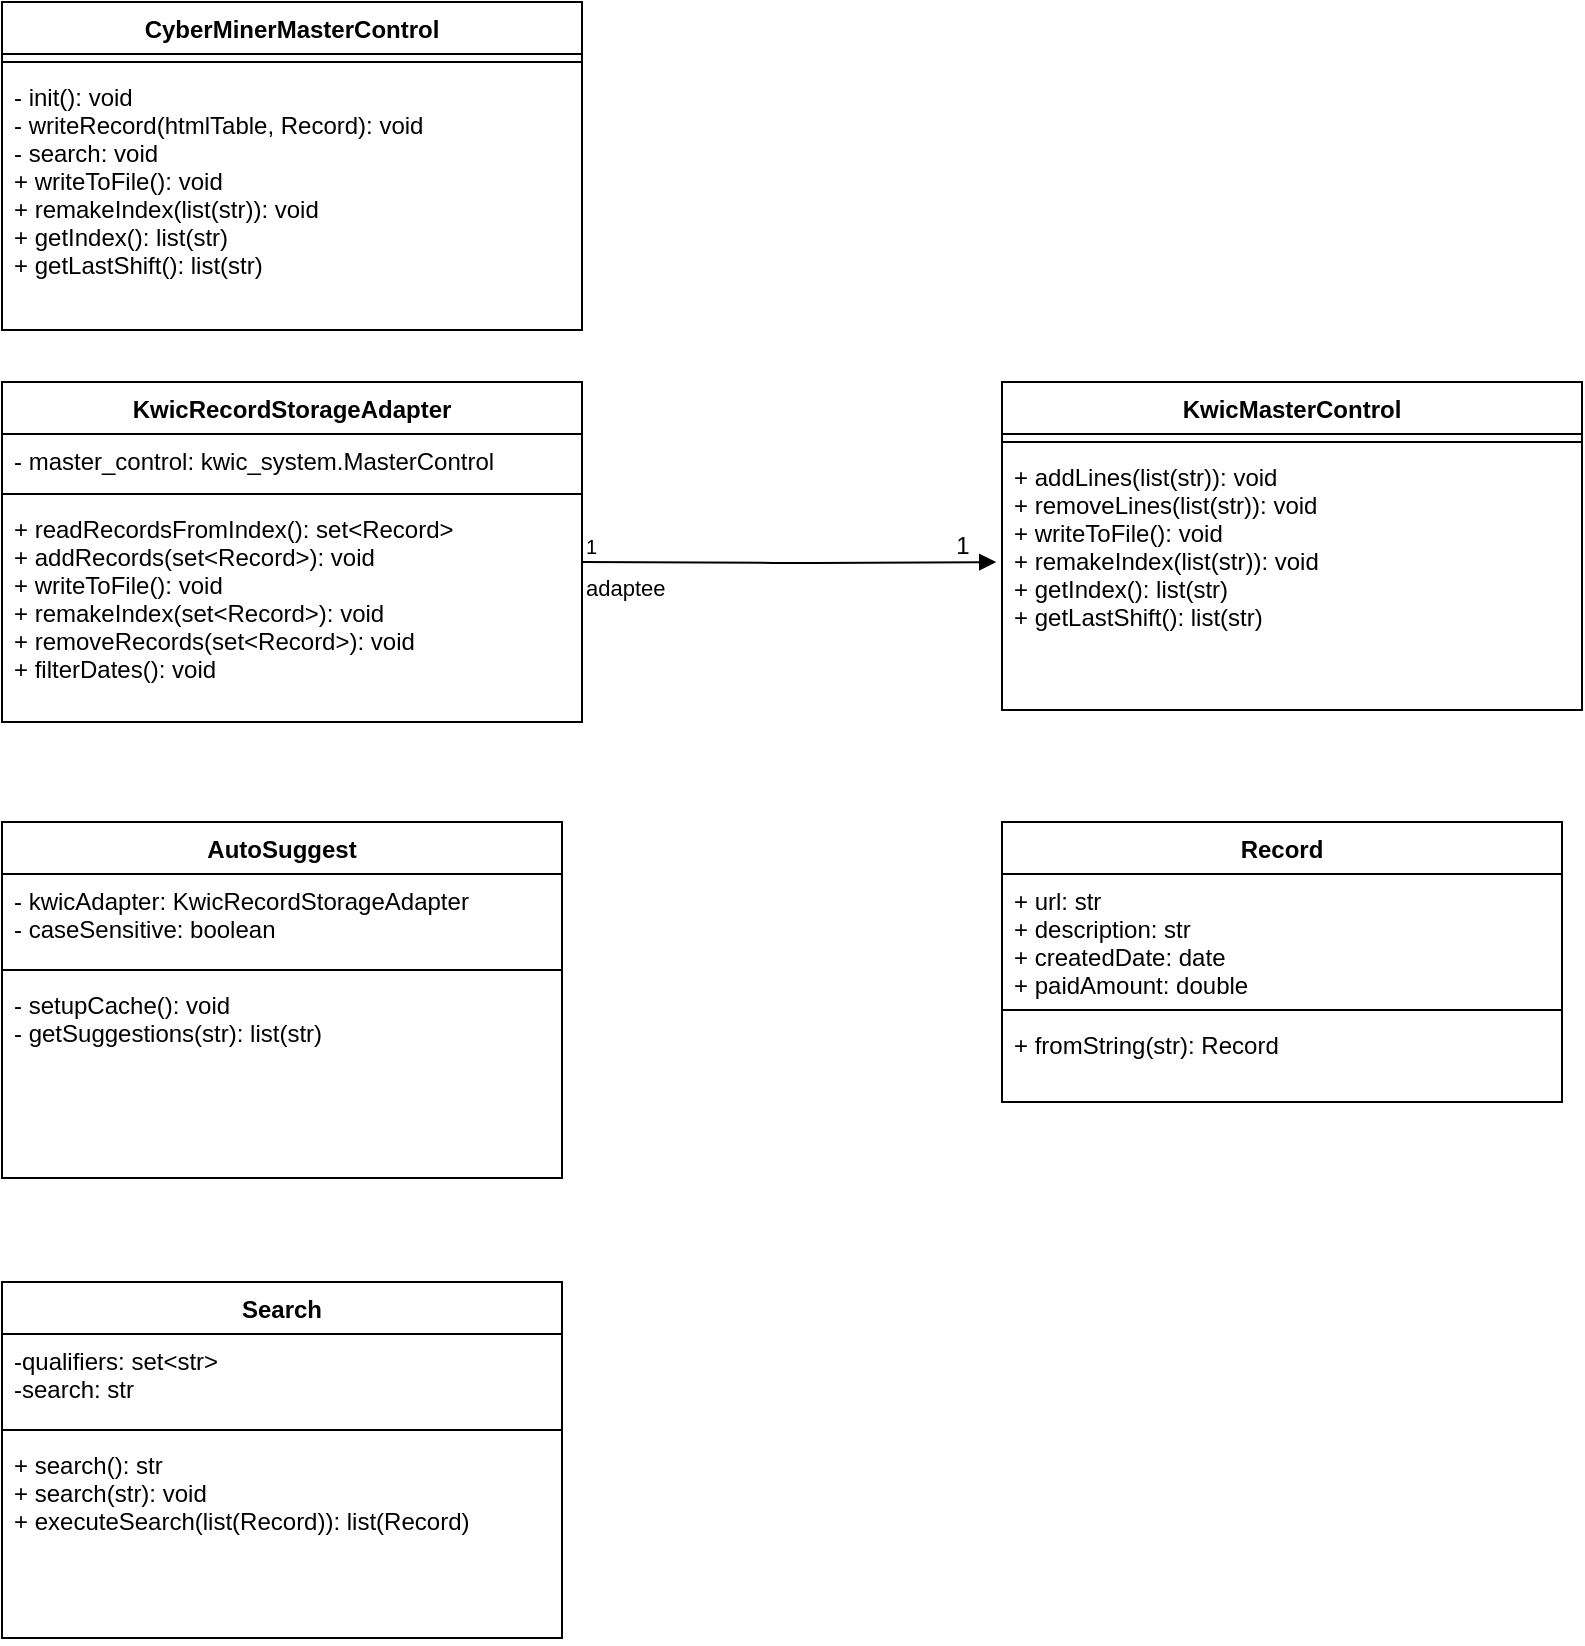 <mxfile version="12.3.3" type="github" pages="1">
  <diagram id="T4emJ2A0gdQVIQOlJknf" name="Page-1">
    <mxGraphModel dx="1408" dy="748" grid="1" gridSize="10" guides="1" tooltips="1" connect="1" arrows="1" fold="1" page="1" pageScale="1" pageWidth="1600" pageHeight="1200" math="0" shadow="0">
      <root>
        <mxCell id="0"/>
        <mxCell id="1" parent="0"/>
        <mxCell id="xosQfCJ6UveeNYg1vg_T-1" value="KwicRecordStorageAdapter" style="swimlane;fontStyle=1;align=center;verticalAlign=top;childLayout=stackLayout;horizontal=1;startSize=26;horizontalStack=0;resizeParent=1;resizeParentMax=0;resizeLast=0;collapsible=1;marginBottom=0;" vertex="1" parent="1">
          <mxGeometry x="340" y="340" width="290" height="170" as="geometry"/>
        </mxCell>
        <mxCell id="xosQfCJ6UveeNYg1vg_T-2" value="- master_control: kwic_system.MasterControl" style="text;strokeColor=none;fillColor=none;align=left;verticalAlign=top;spacingLeft=4;spacingRight=4;overflow=hidden;rotatable=0;points=[[0,0.5],[1,0.5]];portConstraint=eastwest;" vertex="1" parent="xosQfCJ6UveeNYg1vg_T-1">
          <mxGeometry y="26" width="290" height="26" as="geometry"/>
        </mxCell>
        <mxCell id="xosQfCJ6UveeNYg1vg_T-3" value="" style="line;strokeWidth=1;fillColor=none;align=left;verticalAlign=middle;spacingTop=-1;spacingLeft=3;spacingRight=3;rotatable=0;labelPosition=right;points=[];portConstraint=eastwest;" vertex="1" parent="xosQfCJ6UveeNYg1vg_T-1">
          <mxGeometry y="52" width="290" height="8" as="geometry"/>
        </mxCell>
        <mxCell id="xosQfCJ6UveeNYg1vg_T-4" value="+ readRecordsFromIndex(): set&lt;Record&gt;&#xa;+ addRecords(set&lt;Record&gt;): void&#xa;+ writeToFile(): void&#xa;+ remakeIndex(set&lt;Record&gt;): void&#xa;+ removeRecords(set&lt;Record&gt;): void&#xa;+ filterDates(): void" style="text;strokeColor=none;fillColor=none;align=left;verticalAlign=top;spacingLeft=4;spacingRight=4;overflow=hidden;rotatable=0;points=[[0,0.5],[1,0.5]];portConstraint=eastwest;" vertex="1" parent="xosQfCJ6UveeNYg1vg_T-1">
          <mxGeometry y="60" width="290" height="110" as="geometry"/>
        </mxCell>
        <mxCell id="xosQfCJ6UveeNYg1vg_T-5" value="KwicMasterControl" style="swimlane;fontStyle=1;align=center;verticalAlign=top;childLayout=stackLayout;horizontal=1;startSize=26;horizontalStack=0;resizeParent=1;resizeParentMax=0;resizeLast=0;collapsible=1;marginBottom=0;" vertex="1" parent="1">
          <mxGeometry x="840" y="340" width="290" height="164" as="geometry"/>
        </mxCell>
        <mxCell id="xosQfCJ6UveeNYg1vg_T-7" value="" style="line;strokeWidth=1;fillColor=none;align=left;verticalAlign=middle;spacingTop=-1;spacingLeft=3;spacingRight=3;rotatable=0;labelPosition=right;points=[];portConstraint=eastwest;" vertex="1" parent="xosQfCJ6UveeNYg1vg_T-5">
          <mxGeometry y="26" width="290" height="8" as="geometry"/>
        </mxCell>
        <mxCell id="xosQfCJ6UveeNYg1vg_T-8" value="+ addLines(list(str)): void&#xa;+ removeLines(list(str)): void&#xa;+ writeToFile(): void&#xa;+ remakeIndex(list(str)): void&#xa;+ getIndex(): list(str)&#xa;+ getLastShift(): list(str)&#xa;" style="text;strokeColor=none;fillColor=none;align=left;verticalAlign=top;spacingLeft=4;spacingRight=4;overflow=hidden;rotatable=0;points=[[0,0.5],[1,0.5]];portConstraint=eastwest;" vertex="1" parent="xosQfCJ6UveeNYg1vg_T-5">
          <mxGeometry y="34" width="290" height="130" as="geometry"/>
        </mxCell>
        <mxCell id="xosQfCJ6UveeNYg1vg_T-12" value="adaptee" style="endArrow=block;endFill=1;html=1;edgeStyle=orthogonalEdgeStyle;align=left;verticalAlign=top;entryX=-0.01;entryY=0.431;entryDx=0;entryDy=0;entryPerimeter=0;" edge="1" parent="1" target="xosQfCJ6UveeNYg1vg_T-8">
          <mxGeometry x="-1" relative="1" as="geometry">
            <mxPoint x="630" y="430" as="sourcePoint"/>
            <mxPoint x="790" y="430" as="targetPoint"/>
          </mxGeometry>
        </mxCell>
        <mxCell id="xosQfCJ6UveeNYg1vg_T-13" value="1" style="resizable=0;html=1;align=left;verticalAlign=bottom;labelBackgroundColor=#ffffff;fontSize=10;" connectable="0" vertex="1" parent="xosQfCJ6UveeNYg1vg_T-12">
          <mxGeometry x="-1" relative="1" as="geometry"/>
        </mxCell>
        <mxCell id="xosQfCJ6UveeNYg1vg_T-14" value="1" style="text;html=1;align=center;verticalAlign=middle;resizable=0;points=[];;autosize=1;" vertex="1" parent="1">
          <mxGeometry x="810" y="412" width="20" height="20" as="geometry"/>
        </mxCell>
        <mxCell id="xosQfCJ6UveeNYg1vg_T-15" value="AutoSuggest" style="swimlane;fontStyle=1;align=center;verticalAlign=top;childLayout=stackLayout;horizontal=1;startSize=26;horizontalStack=0;resizeParent=1;resizeParentMax=0;resizeLast=0;collapsible=1;marginBottom=0;" vertex="1" parent="1">
          <mxGeometry x="340" y="560" width="280" height="178" as="geometry">
            <mxRectangle x="350" y="350" width="190" height="26" as="alternateBounds"/>
          </mxGeometry>
        </mxCell>
        <mxCell id="xosQfCJ6UveeNYg1vg_T-16" value="- kwicAdapter: KwicRecordStorageAdapter&#xa;- caseSensitive: boolean" style="text;strokeColor=none;fillColor=none;align=left;verticalAlign=top;spacingLeft=4;spacingRight=4;overflow=hidden;rotatable=0;points=[[0,0.5],[1,0.5]];portConstraint=eastwest;" vertex="1" parent="xosQfCJ6UveeNYg1vg_T-15">
          <mxGeometry y="26" width="280" height="44" as="geometry"/>
        </mxCell>
        <mxCell id="xosQfCJ6UveeNYg1vg_T-17" value="" style="line;strokeWidth=1;fillColor=none;align=left;verticalAlign=middle;spacingTop=-1;spacingLeft=3;spacingRight=3;rotatable=0;labelPosition=right;points=[];portConstraint=eastwest;" vertex="1" parent="xosQfCJ6UveeNYg1vg_T-15">
          <mxGeometry y="70" width="280" height="8" as="geometry"/>
        </mxCell>
        <mxCell id="xosQfCJ6UveeNYg1vg_T-18" value="- setupCache(): void&#xa;- getSuggestions(str): list(str)&#xa;" style="text;strokeColor=none;fillColor=none;align=left;verticalAlign=top;spacingLeft=4;spacingRight=4;overflow=hidden;rotatable=0;points=[[0,0.5],[1,0.5]];portConstraint=eastwest;" vertex="1" parent="xosQfCJ6UveeNYg1vg_T-15">
          <mxGeometry y="78" width="280" height="100" as="geometry"/>
        </mxCell>
        <mxCell id="xosQfCJ6UveeNYg1vg_T-19" value="Record" style="swimlane;fontStyle=1;align=center;verticalAlign=top;childLayout=stackLayout;horizontal=1;startSize=26;horizontalStack=0;resizeParent=1;resizeParentMax=0;resizeLast=0;collapsible=1;marginBottom=0;" vertex="1" parent="1">
          <mxGeometry x="840" y="560" width="280" height="140" as="geometry">
            <mxRectangle x="350" y="350" width="190" height="26" as="alternateBounds"/>
          </mxGeometry>
        </mxCell>
        <mxCell id="xosQfCJ6UveeNYg1vg_T-20" value="+ url: str&#xa;+ description: str&#xa;+ createdDate: date&#xa;+ paidAmount: double" style="text;strokeColor=none;fillColor=none;align=left;verticalAlign=top;spacingLeft=4;spacingRight=4;overflow=hidden;rotatable=0;points=[[0,0.5],[1,0.5]];portConstraint=eastwest;" vertex="1" parent="xosQfCJ6UveeNYg1vg_T-19">
          <mxGeometry y="26" width="280" height="64" as="geometry"/>
        </mxCell>
        <mxCell id="xosQfCJ6UveeNYg1vg_T-21" value="" style="line;strokeWidth=1;fillColor=none;align=left;verticalAlign=middle;spacingTop=-1;spacingLeft=3;spacingRight=3;rotatable=0;labelPosition=right;points=[];portConstraint=eastwest;" vertex="1" parent="xosQfCJ6UveeNYg1vg_T-19">
          <mxGeometry y="90" width="280" height="8" as="geometry"/>
        </mxCell>
        <mxCell id="xosQfCJ6UveeNYg1vg_T-22" value="+ fromString(str): Record" style="text;strokeColor=none;fillColor=none;align=left;verticalAlign=top;spacingLeft=4;spacingRight=4;overflow=hidden;rotatable=0;points=[[0,0.5],[1,0.5]];portConstraint=eastwest;" vertex="1" parent="xosQfCJ6UveeNYg1vg_T-19">
          <mxGeometry y="98" width="280" height="42" as="geometry"/>
        </mxCell>
        <mxCell id="xosQfCJ6UveeNYg1vg_T-23" value="Search" style="swimlane;fontStyle=1;align=center;verticalAlign=top;childLayout=stackLayout;horizontal=1;startSize=26;horizontalStack=0;resizeParent=1;resizeParentMax=0;resizeLast=0;collapsible=1;marginBottom=0;" vertex="1" parent="1">
          <mxGeometry x="340" y="790" width="280" height="178" as="geometry">
            <mxRectangle x="350" y="350" width="190" height="26" as="alternateBounds"/>
          </mxGeometry>
        </mxCell>
        <mxCell id="xosQfCJ6UveeNYg1vg_T-24" value="-qualifiers: set&lt;str&gt;&#xa;-search: str" style="text;strokeColor=none;fillColor=none;align=left;verticalAlign=top;spacingLeft=4;spacingRight=4;overflow=hidden;rotatable=0;points=[[0,0.5],[1,0.5]];portConstraint=eastwest;" vertex="1" parent="xosQfCJ6UveeNYg1vg_T-23">
          <mxGeometry y="26" width="280" height="44" as="geometry"/>
        </mxCell>
        <mxCell id="xosQfCJ6UveeNYg1vg_T-25" value="" style="line;strokeWidth=1;fillColor=none;align=left;verticalAlign=middle;spacingTop=-1;spacingLeft=3;spacingRight=3;rotatable=0;labelPosition=right;points=[];portConstraint=eastwest;" vertex="1" parent="xosQfCJ6UveeNYg1vg_T-23">
          <mxGeometry y="70" width="280" height="8" as="geometry"/>
        </mxCell>
        <mxCell id="xosQfCJ6UveeNYg1vg_T-26" value="+ search(): str&#xa;+ search(str): void&#xa;+ executeSearch(list(Record)): list(Record)" style="text;strokeColor=none;fillColor=none;align=left;verticalAlign=top;spacingLeft=4;spacingRight=4;overflow=hidden;rotatable=0;points=[[0,0.5],[1,0.5]];portConstraint=eastwest;" vertex="1" parent="xosQfCJ6UveeNYg1vg_T-23">
          <mxGeometry y="78" width="280" height="100" as="geometry"/>
        </mxCell>
        <mxCell id="xosQfCJ6UveeNYg1vg_T-27" value="CyberMinerMasterControl" style="swimlane;fontStyle=1;align=center;verticalAlign=top;childLayout=stackLayout;horizontal=1;startSize=26;horizontalStack=0;resizeParent=1;resizeParentMax=0;resizeLast=0;collapsible=1;marginBottom=0;" vertex="1" parent="1">
          <mxGeometry x="340" y="150" width="290" height="164" as="geometry"/>
        </mxCell>
        <mxCell id="xosQfCJ6UveeNYg1vg_T-28" value="" style="line;strokeWidth=1;fillColor=none;align=left;verticalAlign=middle;spacingTop=-1;spacingLeft=3;spacingRight=3;rotatable=0;labelPosition=right;points=[];portConstraint=eastwest;" vertex="1" parent="xosQfCJ6UveeNYg1vg_T-27">
          <mxGeometry y="26" width="290" height="8" as="geometry"/>
        </mxCell>
        <mxCell id="xosQfCJ6UveeNYg1vg_T-29" value="- init(): void&#xa;- writeRecord(htmlTable, Record): void&#xa;- search: void&#xa;+ writeToFile(): void&#xa;+ remakeIndex(list(str)): void&#xa;+ getIndex(): list(str)&#xa;+ getLastShift(): list(str)&#xa;" style="text;strokeColor=none;fillColor=none;align=left;verticalAlign=top;spacingLeft=4;spacingRight=4;overflow=hidden;rotatable=0;points=[[0,0.5],[1,0.5]];portConstraint=eastwest;" vertex="1" parent="xosQfCJ6UveeNYg1vg_T-27">
          <mxGeometry y="34" width="290" height="130" as="geometry"/>
        </mxCell>
      </root>
    </mxGraphModel>
  </diagram>
</mxfile>
